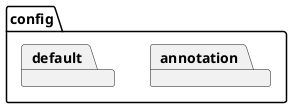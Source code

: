 @startuml

package config {
package annotation
package default
}
@enduml



@startuml
package server {
package client
package exception
package security
package validators
package service
}
@enduml

@startuml
package oauth2 {
package server
package util
package config
}

@enduml